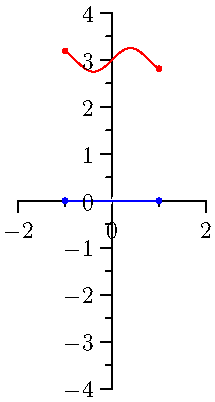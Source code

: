 import graph;
size(0,200);

real l(real x) { return 2x; }
real f1(real x) {return 1/x; }
real f2(real x) {return 0.25*sin(4x)+3; }

draw(graph(l,-2,2),white);
//draw(graph(f1,-2,0-0.25),red);
//draw(graph(f1,0+0.25,2),red);
draw(graph(f2,-1,1),red);

xaxis(RightTicks);
yaxis(LeftTicks);

draw((-1,0)--(1,0),blue);

path c=circle((-1,0),0.05);
filldraw(c,blue);
draw(c,blue);

path c=circle((1,0),0.05);
filldraw(c,blue);
draw(c,blue);

path c=circle((-1,f2(-1)),0.05);
filldraw(c,red);
draw(c,red);

path c=circle((1,f2(1)),0.05);
filldraw(c,red);
draw(c,red);
